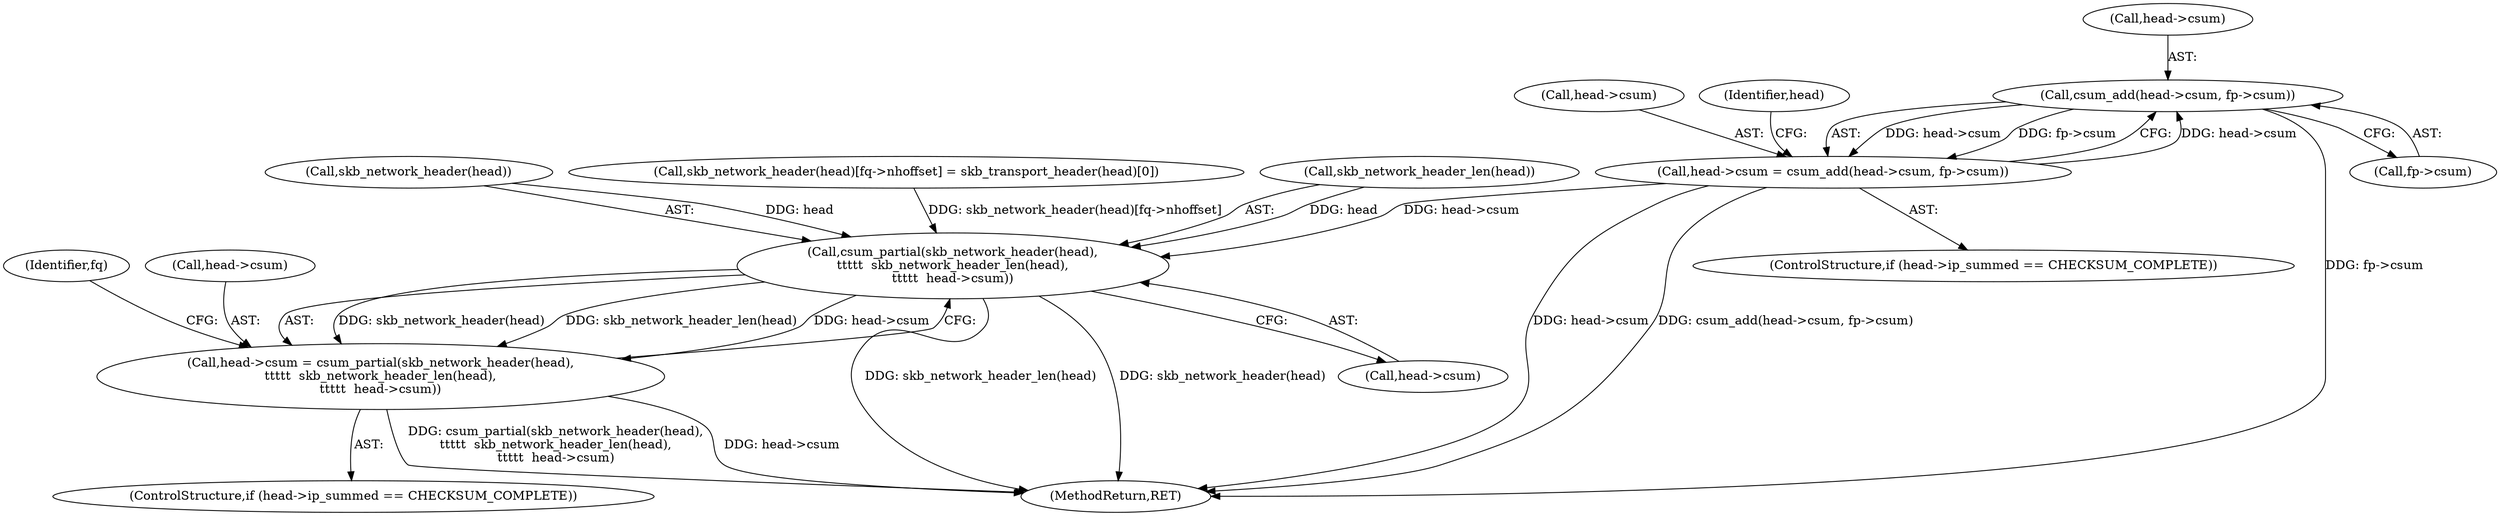 digraph "0_linux_9e2dcf72023d1447f09c47d77c99b0c49659e5ce_0@pointer" {
"1000416" [label="(Call,csum_add(head->csum, fp->csum))"];
"1000412" [label="(Call,head->csum = csum_add(head->csum, fp->csum))"];
"1000416" [label="(Call,csum_add(head->csum, fp->csum))"];
"1000474" [label="(Call,csum_partial(skb_network_header(head),\n\t\t\t\t\t  skb_network_header_len(head),\n\t\t\t\t\t  head->csum))"];
"1000470" [label="(Call,head->csum = csum_partial(skb_network_header(head),\n\t\t\t\t\t  skb_network_header_len(head),\n\t\t\t\t\t  head->csum))"];
"1000416" [label="(Call,csum_add(head->csum, fp->csum))"];
"1000556" [label="(MethodReturn,RET)"];
"1000420" [label="(Call,fp->csum)"];
"1000412" [label="(Call,head->csum = csum_add(head->csum, fp->csum))"];
"1000413" [label="(Call,head->csum)"];
"1000485" [label="(Identifier,fq)"];
"1000417" [label="(Call,head->csum)"];
"1000464" [label="(ControlStructure,if (head->ip_summed == CHECKSUM_COMPLETE))"];
"1000471" [label="(Call,head->csum)"];
"1000475" [label="(Call,skb_network_header(head))"];
"1000474" [label="(Call,csum_partial(skb_network_header(head),\n\t\t\t\t\t  skb_network_header_len(head),\n\t\t\t\t\t  head->csum))"];
"1000406" [label="(ControlStructure,if (head->ip_summed == CHECKSUM_COMPLETE))"];
"1000470" [label="(Call,head->csum = csum_partial(skb_network_header(head),\n\t\t\t\t\t  skb_network_header_len(head),\n\t\t\t\t\t  head->csum))"];
"1000479" [label="(Call,head->csum)"];
"1000425" [label="(Identifier,head)"];
"1000296" [label="(Call,skb_network_header(head)[fq->nhoffset] = skb_transport_header(head)[0])"];
"1000477" [label="(Call,skb_network_header_len(head))"];
"1000416" -> "1000412"  [label="AST: "];
"1000416" -> "1000420"  [label="CFG: "];
"1000417" -> "1000416"  [label="AST: "];
"1000420" -> "1000416"  [label="AST: "];
"1000412" -> "1000416"  [label="CFG: "];
"1000416" -> "1000556"  [label="DDG: fp->csum"];
"1000416" -> "1000412"  [label="DDG: head->csum"];
"1000416" -> "1000412"  [label="DDG: fp->csum"];
"1000412" -> "1000416"  [label="DDG: head->csum"];
"1000412" -> "1000406"  [label="AST: "];
"1000413" -> "1000412"  [label="AST: "];
"1000425" -> "1000412"  [label="CFG: "];
"1000412" -> "1000556"  [label="DDG: head->csum"];
"1000412" -> "1000556"  [label="DDG: csum_add(head->csum, fp->csum)"];
"1000412" -> "1000474"  [label="DDG: head->csum"];
"1000474" -> "1000470"  [label="AST: "];
"1000474" -> "1000479"  [label="CFG: "];
"1000475" -> "1000474"  [label="AST: "];
"1000477" -> "1000474"  [label="AST: "];
"1000479" -> "1000474"  [label="AST: "];
"1000470" -> "1000474"  [label="CFG: "];
"1000474" -> "1000556"  [label="DDG: skb_network_header_len(head)"];
"1000474" -> "1000556"  [label="DDG: skb_network_header(head)"];
"1000474" -> "1000470"  [label="DDG: skb_network_header(head)"];
"1000474" -> "1000470"  [label="DDG: skb_network_header_len(head)"];
"1000474" -> "1000470"  [label="DDG: head->csum"];
"1000296" -> "1000474"  [label="DDG: skb_network_header(head)[fq->nhoffset]"];
"1000475" -> "1000474"  [label="DDG: head"];
"1000477" -> "1000474"  [label="DDG: head"];
"1000470" -> "1000464"  [label="AST: "];
"1000471" -> "1000470"  [label="AST: "];
"1000485" -> "1000470"  [label="CFG: "];
"1000470" -> "1000556"  [label="DDG: csum_partial(skb_network_header(head),\n\t\t\t\t\t  skb_network_header_len(head),\n\t\t\t\t\t  head->csum)"];
"1000470" -> "1000556"  [label="DDG: head->csum"];
}
